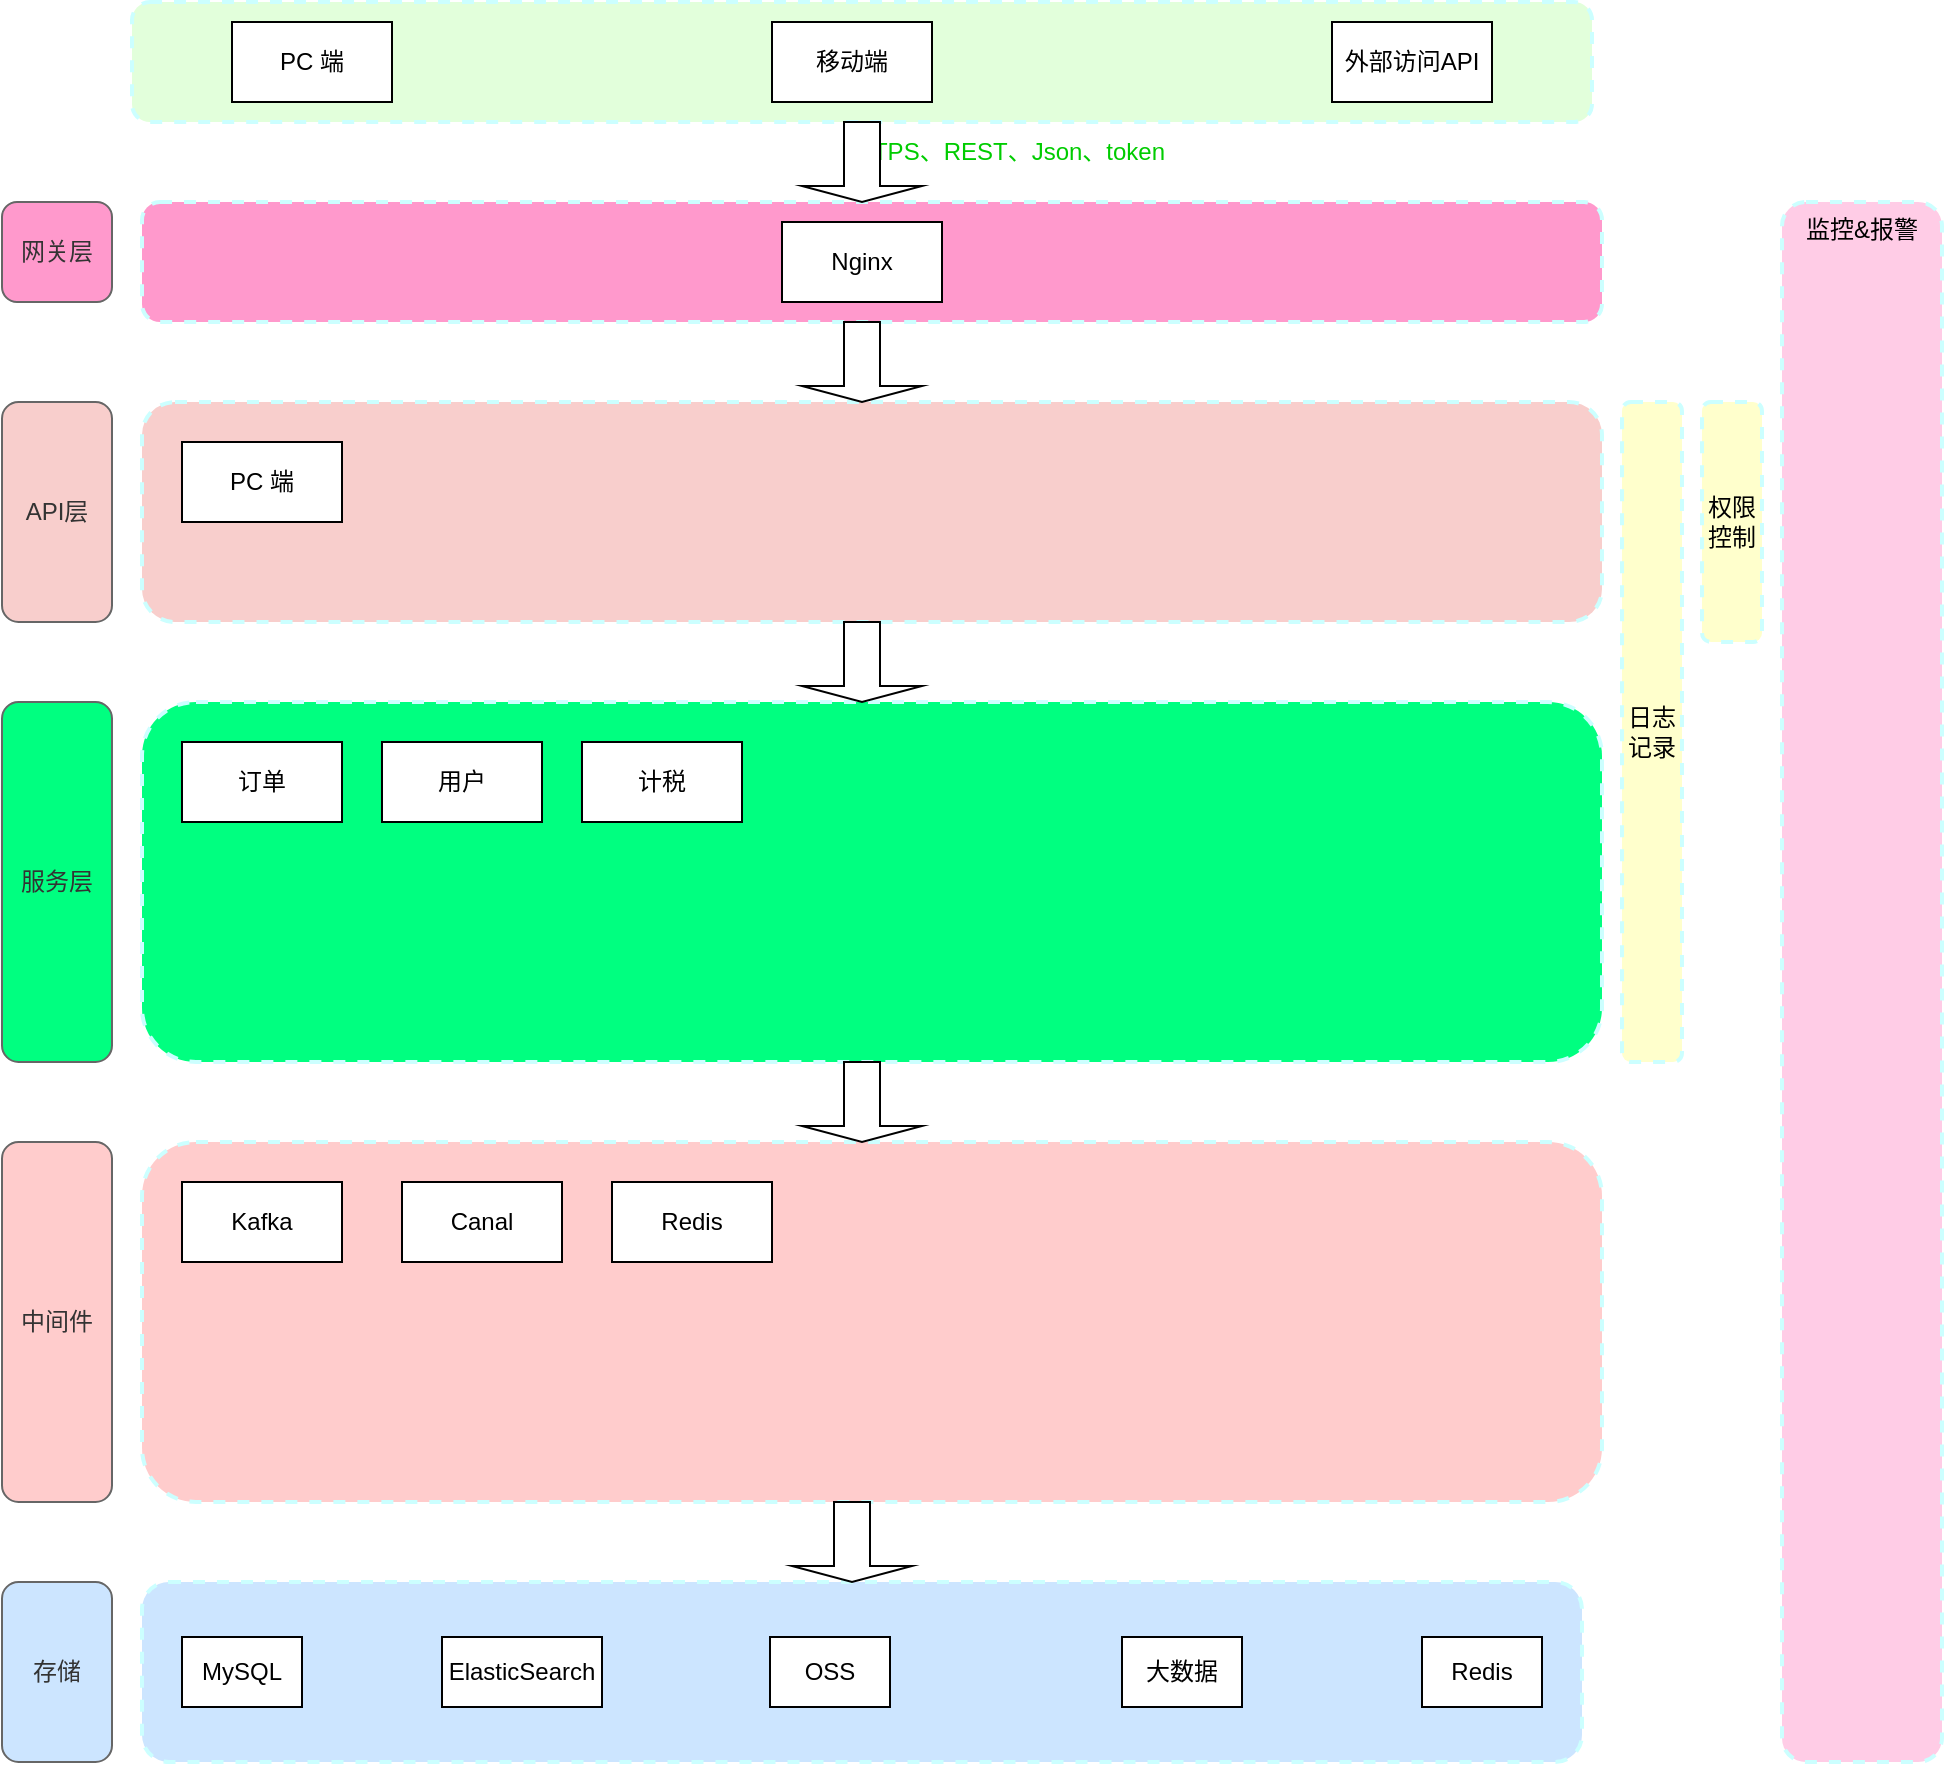 <mxfile version="26.1.2">
  <diagram name="第 1 页" id="GDbKCuajYz0Do3prRXZw">
    <mxGraphModel dx="2069" dy="1954" grid="1" gridSize="10" guides="1" tooltips="1" connect="1" arrows="1" fold="1" page="1" pageScale="1" pageWidth="827" pageHeight="1169" math="0" shadow="0">
      <root>
        <mxCell id="0" />
        <mxCell id="1" parent="0" />
        <mxCell id="xzhucQesnsCn1omH9_tc-11" value="" style="rounded=1;whiteSpace=wrap;html=1;dashed=1;strokeWidth=2;strokeColor=#CCFFFF;fillColor=#FFCCCC;" parent="1" vertex="1">
          <mxGeometry x="40" y="320" width="730" height="180" as="geometry" />
        </mxCell>
        <mxCell id="xzhucQesnsCn1omH9_tc-3" value="" style="rounded=1;whiteSpace=wrap;html=1;dashed=1;strokeWidth=2;strokeColor=#CCFFFF;fillColor=#CCE5FF;" parent="1" vertex="1">
          <mxGeometry x="40" y="540" width="720" height="90" as="geometry" />
        </mxCell>
        <mxCell id="xzhucQesnsCn1omH9_tc-12" value="中间件" style="rounded=1;whiteSpace=wrap;html=1;fillColor=#FFCCCC;fontColor=#333333;strokeColor=#666666;" parent="1" vertex="1">
          <mxGeometry x="-30" y="320" width="55" height="180" as="geometry" />
        </mxCell>
        <mxCell id="xzhucQesnsCn1omH9_tc-13" value="" style="rounded=1;whiteSpace=wrap;html=1;dashed=1;strokeWidth=2;strokeColor=#CCFFFF;fillColor=#00FF80;" parent="1" vertex="1">
          <mxGeometry x="40" y="100" width="730" height="180" as="geometry" />
        </mxCell>
        <mxCell id="xzhucQesnsCn1omH9_tc-1" value="日志记录" style="rounded=1;whiteSpace=wrap;html=1;dashed=1;strokeWidth=2;strokeColor=#CCFFFF;fillColor=#FFFFCC;" parent="1" vertex="1">
          <mxGeometry x="780" y="-50" width="30" height="330" as="geometry" />
        </mxCell>
        <mxCell id="xzhucQesnsCn1omH9_tc-14" value="服务层" style="rounded=1;whiteSpace=wrap;html=1;fillColor=#00FF80;fontColor=#333333;strokeColor=#666666;" parent="1" vertex="1">
          <mxGeometry x="-30" y="100" width="55" height="180" as="geometry" />
        </mxCell>
        <mxCell id="xzhucQesnsCn1omH9_tc-15" value="存储" style="rounded=1;whiteSpace=wrap;html=1;fillColor=#CCE5FF;fontColor=#333333;strokeColor=#666666;" parent="1" vertex="1">
          <mxGeometry x="-30" y="540" width="55" height="90" as="geometry" />
        </mxCell>
        <mxCell id="xzhucQesnsCn1omH9_tc-16" value="MySQL" style="rounded=0;whiteSpace=wrap;html=1;" parent="1" vertex="1">
          <mxGeometry x="60" y="567.5" width="60" height="35" as="geometry" />
        </mxCell>
        <mxCell id="xzhucQesnsCn1omH9_tc-17" value="ElasticSearch" style="rounded=0;whiteSpace=wrap;html=1;" parent="1" vertex="1">
          <mxGeometry x="190" y="567.5" width="80" height="35" as="geometry" />
        </mxCell>
        <mxCell id="xzhucQesnsCn1omH9_tc-18" value="OSS" style="rounded=0;whiteSpace=wrap;html=1;" parent="1" vertex="1">
          <mxGeometry x="354" y="567.5" width="60" height="35" as="geometry" />
        </mxCell>
        <mxCell id="xzhucQesnsCn1omH9_tc-19" value="大数据" style="rounded=0;whiteSpace=wrap;html=1;" parent="1" vertex="1">
          <mxGeometry x="530" y="567.5" width="60" height="35" as="geometry" />
        </mxCell>
        <mxCell id="xzhucQesnsCn1omH9_tc-20" value="Redis" style="rounded=0;whiteSpace=wrap;html=1;" parent="1" vertex="1">
          <mxGeometry x="680" y="567.5" width="60" height="35" as="geometry" />
        </mxCell>
        <mxCell id="xzhucQesnsCn1omH9_tc-23" value="权限控制" style="rounded=1;whiteSpace=wrap;html=1;dashed=1;strokeWidth=2;strokeColor=#CCFFFF;fillColor=#FFFFCC;" parent="1" vertex="1">
          <mxGeometry x="820" y="-50" width="30" height="120" as="geometry" />
        </mxCell>
        <mxCell id="xzhucQesnsCn1omH9_tc-24" value="监控&amp;amp;报警" style="rounded=1;whiteSpace=wrap;html=1;dashed=1;strokeWidth=2;strokeColor=#CCFFFF;fillColor=#FFCCE6;align=center;verticalAlign=top;" parent="1" vertex="1">
          <mxGeometry x="860" y="-150" width="80" height="780" as="geometry" />
        </mxCell>
        <mxCell id="xzhucQesnsCn1omH9_tc-26" value="API层" style="rounded=1;whiteSpace=wrap;html=1;fillColor=#F8CECC;fontColor=#333333;strokeColor=#666666;" parent="1" vertex="1">
          <mxGeometry x="-30" y="-50" width="55" height="110" as="geometry" />
        </mxCell>
        <mxCell id="xzhucQesnsCn1omH9_tc-27" value="" style="rounded=1;whiteSpace=wrap;html=1;dashed=1;strokeWidth=2;strokeColor=#CCFFFF;fillColor=#F8CECC;" parent="1" vertex="1">
          <mxGeometry x="40" y="-50" width="730" height="110" as="geometry" />
        </mxCell>
        <mxCell id="xzhucQesnsCn1omH9_tc-28" value="" style="rounded=1;whiteSpace=wrap;html=1;dashed=1;strokeWidth=2;strokeColor=#CCFFFF;fillColor=#FF99CC;" parent="1" vertex="1">
          <mxGeometry x="40" y="-150" width="730" height="60" as="geometry" />
        </mxCell>
        <mxCell id="xzhucQesnsCn1omH9_tc-29" value="网关层" style="rounded=1;whiteSpace=wrap;html=1;fillColor=#FF99CC;fontColor=#333333;strokeColor=#666666;" parent="1" vertex="1">
          <mxGeometry x="-30" y="-150" width="55" height="50" as="geometry" />
        </mxCell>
        <mxCell id="xzhucQesnsCn1omH9_tc-30" value="" style="rounded=1;whiteSpace=wrap;html=1;dashed=1;strokeWidth=2;strokeColor=#CCFFFF;fillColor=#E2FFDB;" parent="1" vertex="1">
          <mxGeometry x="35" y="-250" width="730" height="60" as="geometry" />
        </mxCell>
        <mxCell id="xzhucQesnsCn1omH9_tc-33" value="PC 端" style="rounded=0;whiteSpace=wrap;html=1;" parent="1" vertex="1">
          <mxGeometry x="85" y="-240" width="80" height="40" as="geometry" />
        </mxCell>
        <mxCell id="xzhucQesnsCn1omH9_tc-34" value="移动端" style="rounded=0;whiteSpace=wrap;html=1;" parent="1" vertex="1">
          <mxGeometry x="355" y="-240" width="80" height="40" as="geometry" />
        </mxCell>
        <mxCell id="xzhucQesnsCn1omH9_tc-35" value="外部访问API" style="rounded=0;whiteSpace=wrap;html=1;" parent="1" vertex="1">
          <mxGeometry x="635" y="-240" width="80" height="40" as="geometry" />
        </mxCell>
        <mxCell id="xzhucQesnsCn1omH9_tc-38" value="&lt;font style=&quot;color: rgb(0, 204, 0);&quot;&gt;HTTPS、REST、Json、token&lt;/font&gt;" style="text;html=1;align=center;verticalAlign=middle;resizable=0;points=[];autosize=1;strokeColor=none;fillColor=none;" parent="1" vertex="1">
          <mxGeometry x="375" y="-190" width="190" height="30" as="geometry" />
        </mxCell>
        <mxCell id="OdMvZ81qA7tzputkd07s-1" value="Nginx" style="rounded=0;whiteSpace=wrap;html=1;" vertex="1" parent="1">
          <mxGeometry x="360" y="-140" width="80" height="40" as="geometry" />
        </mxCell>
        <mxCell id="OdMvZ81qA7tzputkd07s-2" value="" style="shape=singleArrow;direction=south;whiteSpace=wrap;html=1;shadow=0;dashed=0;strokeColor=default;align=center;verticalAlign=middle;fontFamily=Helvetica;fontSize=12;fontColor=default;fillColor=default;" vertex="1" parent="1">
          <mxGeometry x="370" y="-90" width="60" height="40" as="geometry" />
        </mxCell>
        <mxCell id="OdMvZ81qA7tzputkd07s-3" value="" style="shape=singleArrow;direction=south;whiteSpace=wrap;html=1;shadow=0;dashed=0;strokeColor=default;align=center;verticalAlign=middle;fontFamily=Helvetica;fontSize=12;fontColor=default;fillColor=default;" vertex="1" parent="1">
          <mxGeometry x="370" y="-190" width="60" height="40" as="geometry" />
        </mxCell>
        <mxCell id="OdMvZ81qA7tzputkd07s-4" value="PC 端" style="rounded=0;whiteSpace=wrap;html=1;" vertex="1" parent="1">
          <mxGeometry x="60" y="-30" width="80" height="40" as="geometry" />
        </mxCell>
        <mxCell id="OdMvZ81qA7tzputkd07s-5" value="订单" style="rounded=0;whiteSpace=wrap;html=1;" vertex="1" parent="1">
          <mxGeometry x="60" y="120" width="80" height="40" as="geometry" />
        </mxCell>
        <mxCell id="OdMvZ81qA7tzputkd07s-6" value="Kafka" style="rounded=0;whiteSpace=wrap;html=1;" vertex="1" parent="1">
          <mxGeometry x="60" y="340" width="80" height="40" as="geometry" />
        </mxCell>
        <mxCell id="OdMvZ81qA7tzputkd07s-8" value="" style="shape=singleArrow;direction=south;whiteSpace=wrap;html=1;shadow=0;dashed=0;strokeColor=default;align=center;verticalAlign=middle;fontFamily=Helvetica;fontSize=12;fontColor=default;fillColor=default;" vertex="1" parent="1">
          <mxGeometry x="370" y="60" width="60" height="40" as="geometry" />
        </mxCell>
        <mxCell id="OdMvZ81qA7tzputkd07s-9" value="" style="shape=singleArrow;direction=south;whiteSpace=wrap;html=1;shadow=0;dashed=0;strokeColor=default;align=center;verticalAlign=middle;fontFamily=Helvetica;fontSize=12;fontColor=default;fillColor=default;" vertex="1" parent="1">
          <mxGeometry x="370" y="280" width="60" height="40" as="geometry" />
        </mxCell>
        <mxCell id="OdMvZ81qA7tzputkd07s-10" value="" style="shape=singleArrow;direction=south;whiteSpace=wrap;html=1;shadow=0;dashed=0;strokeColor=default;align=center;verticalAlign=middle;fontFamily=Helvetica;fontSize=12;fontColor=default;fillColor=default;" vertex="1" parent="1">
          <mxGeometry x="365" y="500" width="60" height="40" as="geometry" />
        </mxCell>
        <mxCell id="OdMvZ81qA7tzputkd07s-11" value="Canal" style="rounded=0;whiteSpace=wrap;html=1;" vertex="1" parent="1">
          <mxGeometry x="170" y="340" width="80" height="40" as="geometry" />
        </mxCell>
        <mxCell id="OdMvZ81qA7tzputkd07s-12" value="Redis" style="rounded=0;whiteSpace=wrap;html=1;" vertex="1" parent="1">
          <mxGeometry x="275" y="340" width="80" height="40" as="geometry" />
        </mxCell>
        <mxCell id="OdMvZ81qA7tzputkd07s-13" value="用户" style="rounded=0;whiteSpace=wrap;html=1;" vertex="1" parent="1">
          <mxGeometry x="160" y="120" width="80" height="40" as="geometry" />
        </mxCell>
        <mxCell id="OdMvZ81qA7tzputkd07s-14" value="计税" style="rounded=0;whiteSpace=wrap;html=1;" vertex="1" parent="1">
          <mxGeometry x="260" y="120" width="80" height="40" as="geometry" />
        </mxCell>
      </root>
    </mxGraphModel>
  </diagram>
</mxfile>
